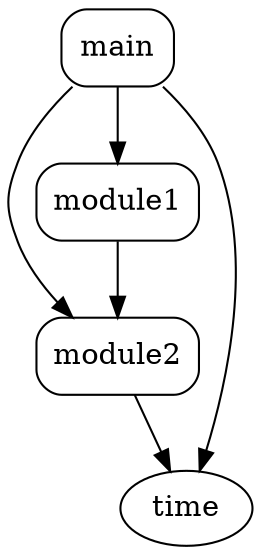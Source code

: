 digraph G {
	graph [dpi=300, name="Diagrama import simple"];
	node [label="\N"];
	graph [bb="0,0,103.11,258"];
	module2 [shape=Mrecord, pos="46.111,91", width="0.89583", height="0.51389"];
	time [shape=ellipse, pos="76.111,18", width="0.75", height="0.5"];
	main [shape=Mrecord, pos="46.111,239", width="0.75", height="0.51389"];
	module1 [shape=Mrecord, pos="46.111,165", width="0.89583", height="0.51389"];
	main -> module1 [pos="e,46.111,183.44 46.111,220.94 46.111,212.81 46.111,202.88 46.111,193.7"];
	module2 -> time [pos="e,69.122,35.54 53.373,72.813 56.925,64.406 61.275,54.112 65.215,44.787"];
	main -> time [pos="e,81.397,35.938 63.857,220.77 72.689,210.94 82.454,197.83 87.111,184 102.81,137.35 92.55,79.18 84.057,45.843"];
	main -> module2 [pos="e,27.939,109.15 27.939,220.85 18.894,211.03 8.8903,197.93 4.1108,184 -1.3703,168.03 -1.3703,161.97 4.1108,146 7.7328,135.44 14.355\
,125.36 21.286,116.83"];
	module1 -> module2 [pos="e,46.111,109.44 46.111,146.94 46.111,138.81 46.111,128.88 46.111,119.7"];
}
